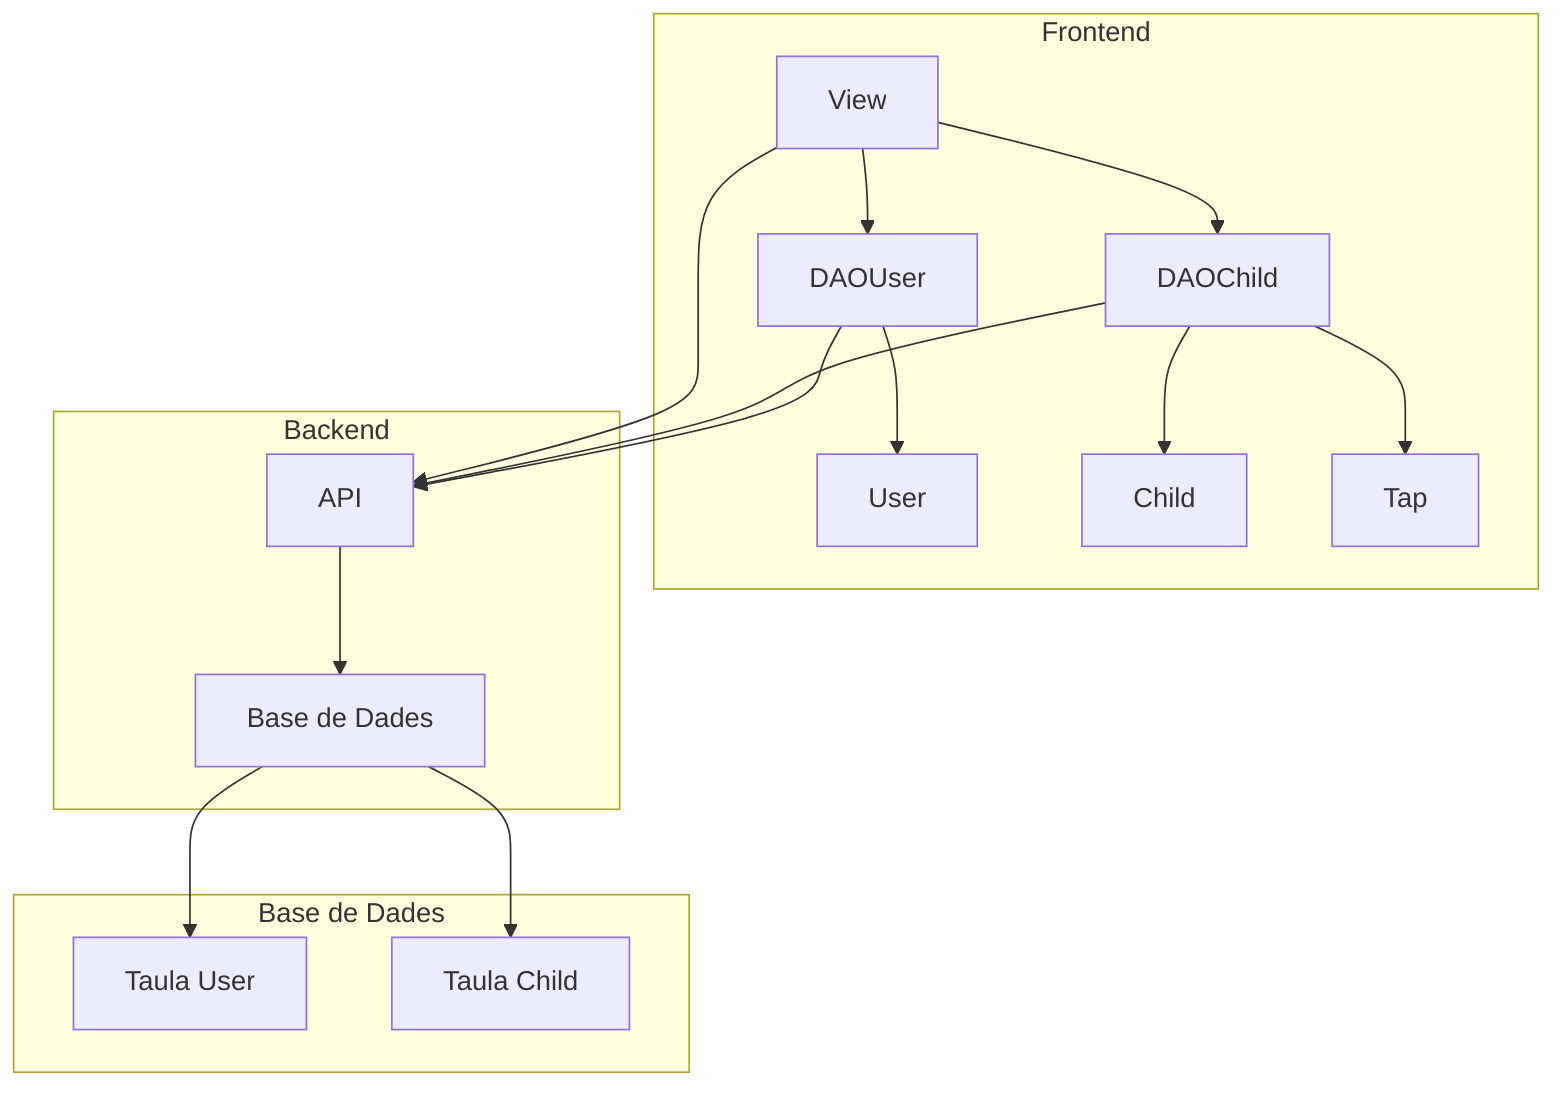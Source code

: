 graph TD
    subgraph Frontend
        A[View] --> B[DAOUser]
        A --> C[DAOChild]
        B --> D[User]
        C --> E[Child]
        C --> F[Tap]
    end

    subgraph Backend
        B --> G[API]
        C --> G
        G --> H[Base de Dades]
    end

    subgraph Base de Dades
        H --> I[Taula User]
        H --> J[Taula Child]
    end

    A --> G